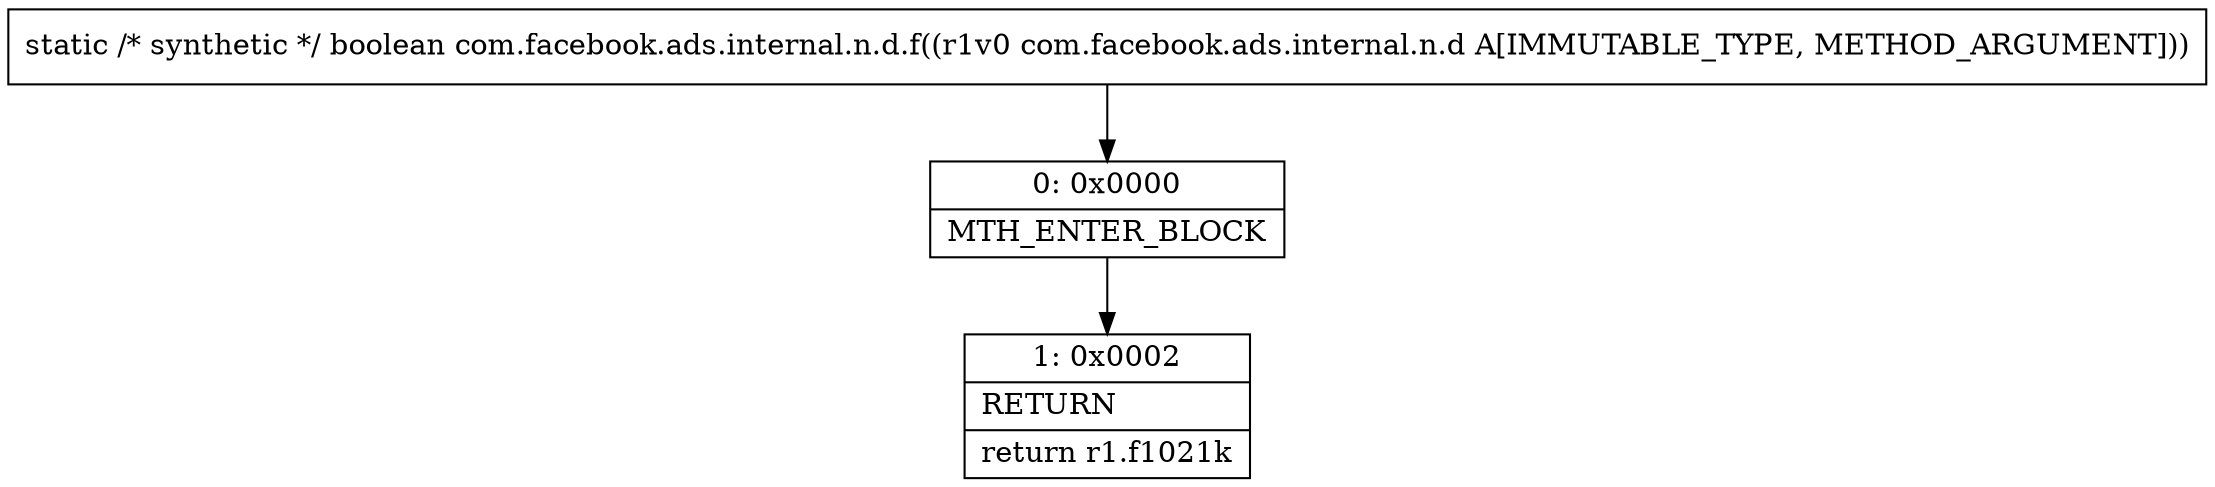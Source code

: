 digraph "CFG forcom.facebook.ads.internal.n.d.f(Lcom\/facebook\/ads\/internal\/n\/d;)Z" {
Node_0 [shape=record,label="{0\:\ 0x0000|MTH_ENTER_BLOCK\l}"];
Node_1 [shape=record,label="{1\:\ 0x0002|RETURN\l|return r1.f1021k\l}"];
MethodNode[shape=record,label="{static \/* synthetic *\/ boolean com.facebook.ads.internal.n.d.f((r1v0 com.facebook.ads.internal.n.d A[IMMUTABLE_TYPE, METHOD_ARGUMENT])) }"];
MethodNode -> Node_0;
Node_0 -> Node_1;
}

